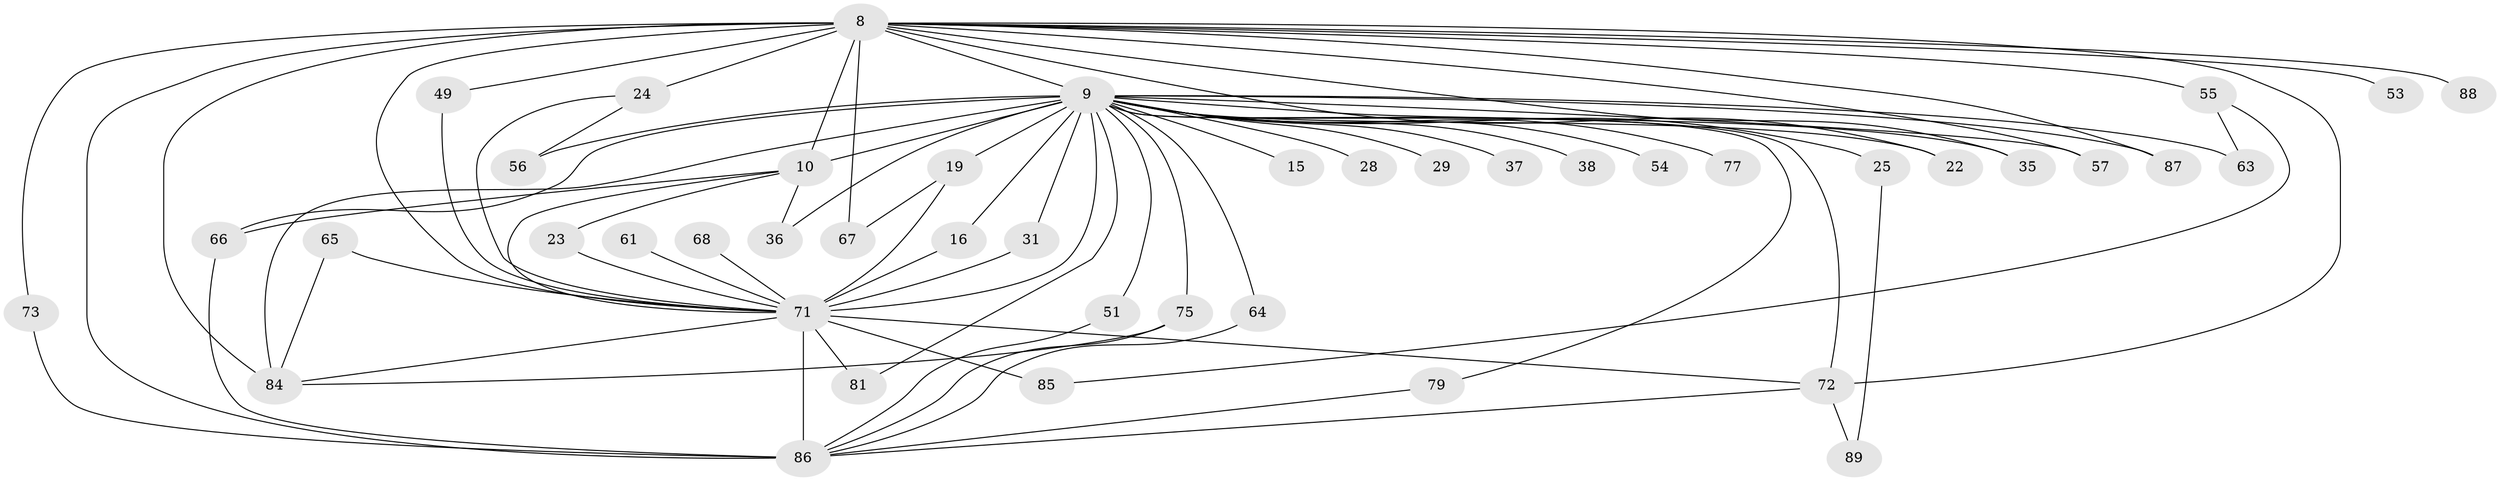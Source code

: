 // original degree distribution, {18: 0.011235955056179775, 11: 0.011235955056179775, 25: 0.011235955056179775, 20: 0.033707865168539325, 23: 0.011235955056179775, 24: 0.011235955056179775, 22: 0.011235955056179775, 10: 0.011235955056179775, 5: 0.06741573033707865, 4: 0.07865168539325842, 2: 0.5955056179775281, 3: 0.11235955056179775, 7: 0.011235955056179775, 6: 0.02247191011235955}
// Generated by graph-tools (version 1.1) at 2025/45/03/09/25 04:45:54]
// undirected, 44 vertices, 78 edges
graph export_dot {
graph [start="1"]
  node [color=gray90,style=filled];
  8 [super="+3"];
  9 [super="+1+5"];
  10 [super="+2"];
  15;
  16;
  19 [super="+17"];
  22;
  23;
  24 [super="+13"];
  25 [super="+14"];
  28;
  29;
  31;
  35;
  36;
  37;
  38;
  49;
  51;
  53;
  54;
  55 [super="+26"];
  56;
  57;
  61;
  63 [super="+46"];
  64;
  65;
  66 [super="+40+62"];
  67;
  68;
  71 [super="+59+7"];
  72 [super="+30+47+20+21+69"];
  73;
  75 [super="+34"];
  77;
  79;
  81;
  84 [super="+18+83"];
  85 [super="+76"];
  86 [super="+41+82"];
  87;
  88;
  89;
  8 -- 9 [weight=8];
  8 -- 10 [weight=4];
  8 -- 35;
  8 -- 53 [weight=2];
  8 -- 88 [weight=2];
  8 -- 67;
  8 -- 73;
  8 -- 22;
  8 -- 87;
  8 -- 49;
  8 -- 55 [weight=2];
  8 -- 57;
  8 -- 84 [weight=5];
  8 -- 71 [weight=5];
  8 -- 72 [weight=2];
  8 -- 86 [weight=2];
  8 -- 24 [weight=2];
  9 -- 10 [weight=8];
  9 -- 15 [weight=2];
  9 -- 16;
  9 -- 29 [weight=2];
  9 -- 38 [weight=2];
  9 -- 56;
  9 -- 81;
  9 -- 84 [weight=3];
  9 -- 28;
  9 -- 37 [weight=2];
  9 -- 51;
  9 -- 19;
  9 -- 71 [weight=9];
  9 -- 64;
  9 -- 66;
  9 -- 75;
  9 -- 77;
  9 -- 79;
  9 -- 22;
  9 -- 87;
  9 -- 25 [weight=3];
  9 -- 31;
  9 -- 35;
  9 -- 36;
  9 -- 54 [weight=2];
  9 -- 57;
  9 -- 63 [weight=2];
  9 -- 72 [weight=6];
  10 -- 66;
  10 -- 36;
  10 -- 23;
  10 -- 71 [weight=4];
  16 -- 71;
  19 -- 67;
  19 -- 71 [weight=2];
  23 -- 71;
  24 -- 71;
  24 -- 56;
  25 -- 89;
  31 -- 71;
  49 -- 71;
  51 -- 86;
  55 -- 85;
  55 -- 63;
  61 -- 71 [weight=2];
  64 -- 86;
  65 -- 84;
  65 -- 71;
  66 -- 86;
  68 -- 71 [weight=2];
  71 -- 81;
  71 -- 85 [weight=2];
  71 -- 84;
  71 -- 86 [weight=11];
  71 -- 72;
  72 -- 86 [weight=2];
  72 -- 89;
  73 -- 86;
  75 -- 84;
  75 -- 86;
  79 -- 86;
}
